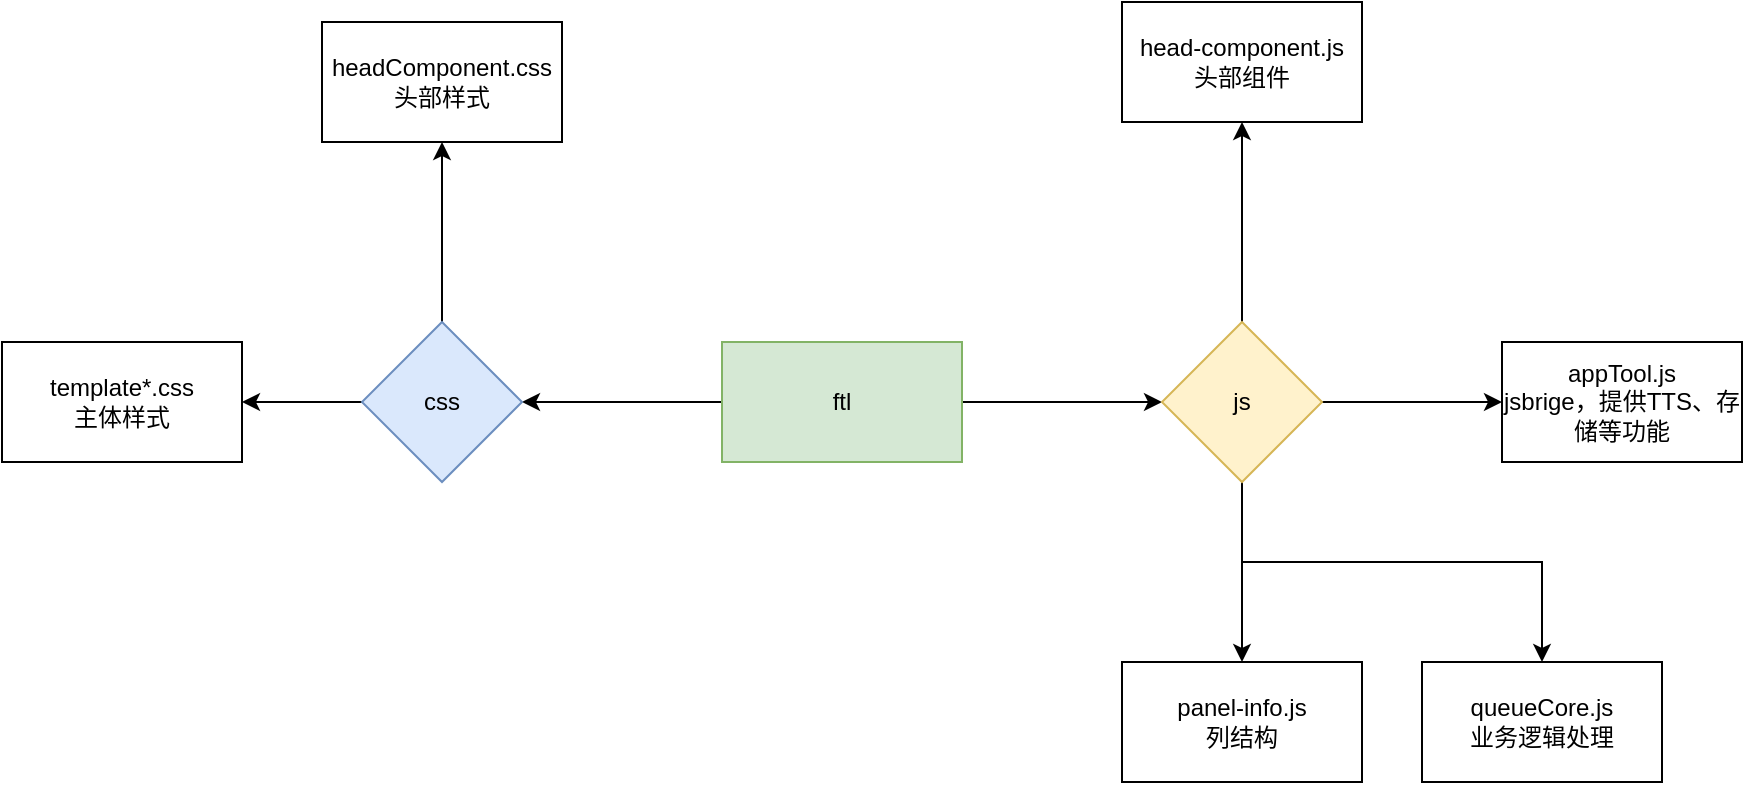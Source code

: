 <mxfile version="17.2.4" type="github">
  <diagram id="cSKuf-GlQbe1Z2knTv3g" name="第 1 页">
    <mxGraphModel dx="2249" dy="762" grid="1" gridSize="10" guides="1" tooltips="1" connect="1" arrows="1" fold="1" page="1" pageScale="1" pageWidth="827" pageHeight="1169" math="0" shadow="0">
      <root>
        <mxCell id="0" />
        <mxCell id="1" parent="0" />
        <mxCell id="JjxBjSlVc4X8AAnGqUsB-3" value="" style="edgeStyle=orthogonalEdgeStyle;rounded=0;orthogonalLoop=1;jettySize=auto;html=1;" parent="1" source="JjxBjSlVc4X8AAnGqUsB-1" target="JjxBjSlVc4X8AAnGqUsB-2" edge="1">
          <mxGeometry relative="1" as="geometry" />
        </mxCell>
        <mxCell id="JjxBjSlVc4X8AAnGqUsB-5" value="" style="edgeStyle=orthogonalEdgeStyle;rounded=0;orthogonalLoop=1;jettySize=auto;html=1;" parent="1" source="JjxBjSlVc4X8AAnGqUsB-1" target="JjxBjSlVc4X8AAnGqUsB-4" edge="1">
          <mxGeometry relative="1" as="geometry" />
        </mxCell>
        <mxCell id="JjxBjSlVc4X8AAnGqUsB-1" value="ftl" style="rounded=0;whiteSpace=wrap;html=1;fillColor=#d5e8d4;strokeColor=#82b366;" parent="1" vertex="1">
          <mxGeometry x="350" y="360" width="120" height="60" as="geometry" />
        </mxCell>
        <mxCell id="JjxBjSlVc4X8AAnGqUsB-7" value="" style="edgeStyle=orthogonalEdgeStyle;rounded=0;orthogonalLoop=1;jettySize=auto;html=1;" parent="1" source="JjxBjSlVc4X8AAnGqUsB-2" target="JjxBjSlVc4X8AAnGqUsB-6" edge="1">
          <mxGeometry relative="1" as="geometry" />
        </mxCell>
        <mxCell id="JjxBjSlVc4X8AAnGqUsB-9" value="" style="edgeStyle=orthogonalEdgeStyle;rounded=0;orthogonalLoop=1;jettySize=auto;html=1;" parent="1" source="JjxBjSlVc4X8AAnGqUsB-2" target="JjxBjSlVc4X8AAnGqUsB-8" edge="1">
          <mxGeometry relative="1" as="geometry" />
        </mxCell>
        <mxCell id="JjxBjSlVc4X8AAnGqUsB-2" value="css" style="rhombus;whiteSpace=wrap;html=1;rounded=0;fillColor=#dae8fc;strokeColor=#6c8ebf;" parent="1" vertex="1">
          <mxGeometry x="170" y="350" width="80" height="80" as="geometry" />
        </mxCell>
        <mxCell id="JjxBjSlVc4X8AAnGqUsB-11" value="" style="edgeStyle=orthogonalEdgeStyle;rounded=0;orthogonalLoop=1;jettySize=auto;html=1;" parent="1" source="JjxBjSlVc4X8AAnGqUsB-4" target="JjxBjSlVc4X8AAnGqUsB-10" edge="1">
          <mxGeometry relative="1" as="geometry" />
        </mxCell>
        <mxCell id="JjxBjSlVc4X8AAnGqUsB-13" value="" style="edgeStyle=orthogonalEdgeStyle;rounded=0;orthogonalLoop=1;jettySize=auto;html=1;" parent="1" source="JjxBjSlVc4X8AAnGqUsB-4" target="JjxBjSlVc4X8AAnGqUsB-12" edge="1">
          <mxGeometry relative="1" as="geometry" />
        </mxCell>
        <mxCell id="JjxBjSlVc4X8AAnGqUsB-15" value="" style="edgeStyle=orthogonalEdgeStyle;rounded=0;orthogonalLoop=1;jettySize=auto;html=1;" parent="1" source="JjxBjSlVc4X8AAnGqUsB-4" target="JjxBjSlVc4X8AAnGqUsB-14" edge="1">
          <mxGeometry relative="1" as="geometry" />
        </mxCell>
        <mxCell id="JjxBjSlVc4X8AAnGqUsB-18" style="edgeStyle=orthogonalEdgeStyle;rounded=0;orthogonalLoop=1;jettySize=auto;html=1;entryX=0.5;entryY=0;entryDx=0;entryDy=0;exitX=0.5;exitY=1;exitDx=0;exitDy=0;" parent="1" source="JjxBjSlVc4X8AAnGqUsB-4" target="JjxBjSlVc4X8AAnGqUsB-16" edge="1">
          <mxGeometry relative="1" as="geometry">
            <Array as="points">
              <mxPoint x="610" y="470" />
              <mxPoint x="760" y="470" />
            </Array>
          </mxGeometry>
        </mxCell>
        <mxCell id="JjxBjSlVc4X8AAnGqUsB-4" value="js" style="rhombus;whiteSpace=wrap;html=1;rounded=0;fillColor=#fff2cc;strokeColor=#d6b656;" parent="1" vertex="1">
          <mxGeometry x="570" y="350" width="80" height="80" as="geometry" />
        </mxCell>
        <mxCell id="JjxBjSlVc4X8AAnGqUsB-6" value="headComponent.css&lt;br&gt;头部样式" style="rounded=0;whiteSpace=wrap;html=1;" parent="1" vertex="1">
          <mxGeometry x="150" y="200" width="120" height="60" as="geometry" />
        </mxCell>
        <mxCell id="JjxBjSlVc4X8AAnGqUsB-8" value="template*.css&lt;br&gt;主体样式" style="whiteSpace=wrap;html=1;rounded=0;" parent="1" vertex="1">
          <mxGeometry x="-10" y="360" width="120" height="60" as="geometry" />
        </mxCell>
        <mxCell id="JjxBjSlVc4X8AAnGqUsB-10" value="appTool.js&lt;br&gt;jsbrige，提供TTS、存储等功能" style="whiteSpace=wrap;html=1;rounded=0;" parent="1" vertex="1">
          <mxGeometry x="740" y="360" width="120" height="60" as="geometry" />
        </mxCell>
        <mxCell id="JjxBjSlVc4X8AAnGqUsB-12" value="head-component.js&lt;br&gt;头部组件" style="whiteSpace=wrap;html=1;rounded=0;" parent="1" vertex="1">
          <mxGeometry x="550" y="190" width="120" height="60" as="geometry" />
        </mxCell>
        <mxCell id="JjxBjSlVc4X8AAnGqUsB-14" value="panel-info.js&lt;br&gt;列结构" style="whiteSpace=wrap;html=1;rounded=0;" parent="1" vertex="1">
          <mxGeometry x="550" y="520" width="120" height="60" as="geometry" />
        </mxCell>
        <mxCell id="JjxBjSlVc4X8AAnGqUsB-16" value="queueCore.js&lt;br&gt;业务逻辑处理" style="rounded=0;whiteSpace=wrap;html=1;" parent="1" vertex="1">
          <mxGeometry x="700" y="520" width="120" height="60" as="geometry" />
        </mxCell>
      </root>
    </mxGraphModel>
  </diagram>
</mxfile>
